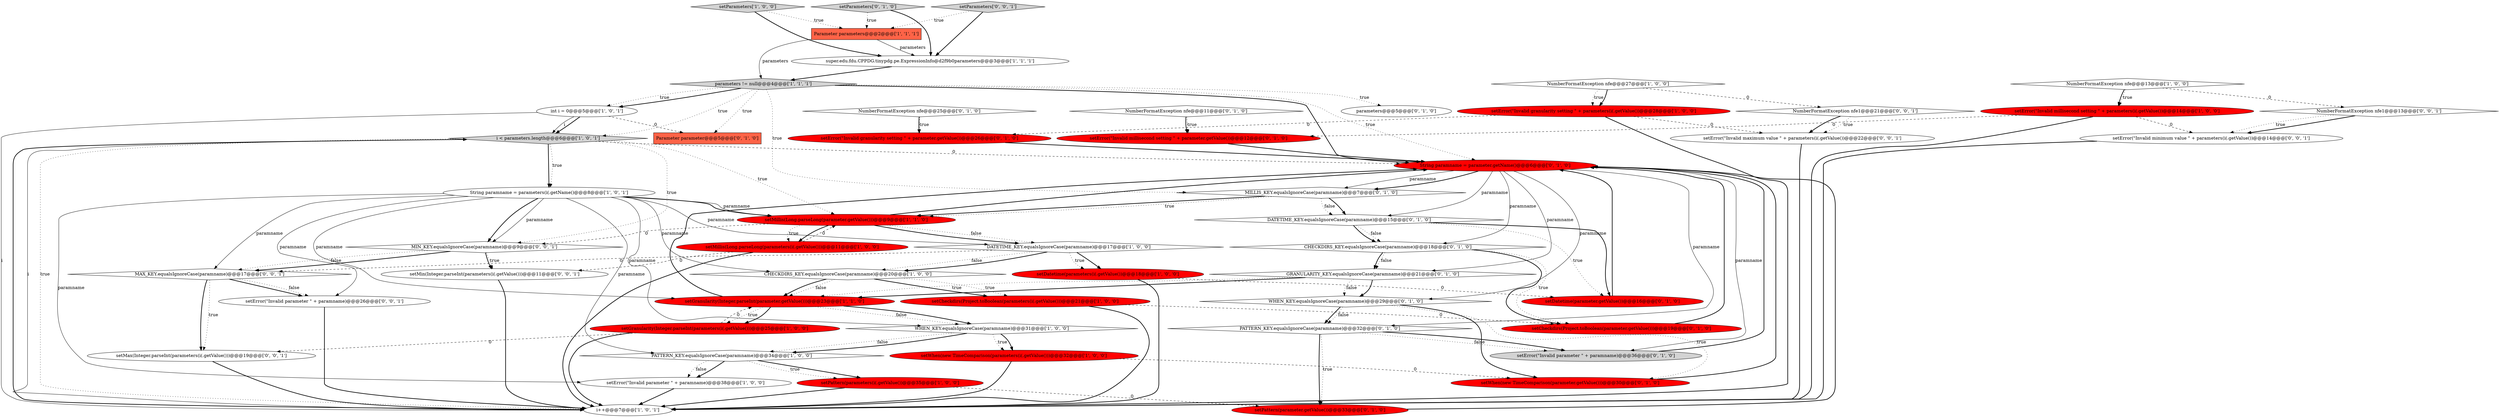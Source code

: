 digraph {
21 [style = filled, label = "i < parameters.length@@@6@@@['1', '0', '1']", fillcolor = lightgray, shape = diamond image = "AAA0AAABBB1BBB"];
27 [style = filled, label = "WHEN_KEY.equalsIgnoreCase(paramname)@@@29@@@['0', '1', '0']", fillcolor = white, shape = diamond image = "AAA0AAABBB2BBB"];
29 [style = filled, label = "String paramname = parameter.getName()@@@6@@@['0', '1', '0']", fillcolor = red, shape = ellipse image = "AAA1AAABBB2BBB"];
19 [style = filled, label = "setParameters['1', '0', '0']", fillcolor = lightgray, shape = diamond image = "AAA0AAABBB1BBB"];
6 [style = filled, label = "DATETIME_KEY.equalsIgnoreCase(paramname)@@@17@@@['1', '0', '0']", fillcolor = white, shape = diamond image = "AAA0AAABBB1BBB"];
2 [style = filled, label = "WHEN_KEY.equalsIgnoreCase(paramname)@@@31@@@['1', '0', '0']", fillcolor = white, shape = diamond image = "AAA0AAABBB1BBB"];
11 [style = filled, label = "setError(\"Invalid parameter \" + paramname)@@@38@@@['1', '0', '0']", fillcolor = white, shape = ellipse image = "AAA0AAABBB1BBB"];
9 [style = filled, label = "parameters != null@@@4@@@['1', '1', '1']", fillcolor = lightgray, shape = diamond image = "AAA0AAABBB1BBB"];
10 [style = filled, label = "setError(\"Invalid granularity setting \" + parameters(i(.getValue())@@@28@@@['1', '0', '0']", fillcolor = red, shape = ellipse image = "AAA1AAABBB1BBB"];
34 [style = filled, label = "setError(\"Invalid parameter \" + paramname)@@@36@@@['0', '1', '0']", fillcolor = lightgray, shape = ellipse image = "AAA0AAABBB2BBB"];
50 [style = filled, label = "MAX_KEY.equalsIgnoreCase(paramname)@@@17@@@['0', '0', '1']", fillcolor = white, shape = diamond image = "AAA0AAABBB3BBB"];
15 [style = filled, label = "NumberFormatException nfe@@@13@@@['1', '0', '0']", fillcolor = white, shape = diamond image = "AAA0AAABBB1BBB"];
0 [style = filled, label = "int i = 0@@@5@@@['1', '0', '1']", fillcolor = white, shape = ellipse image = "AAA0AAABBB1BBB"];
33 [style = filled, label = "setParameters['0', '1', '0']", fillcolor = lightgray, shape = diamond image = "AAA0AAABBB2BBB"];
43 [style = filled, label = "MILLIS_KEY.equalsIgnoreCase(paramname)@@@7@@@['0', '1', '0']", fillcolor = white, shape = diamond image = "AAA0AAABBB2BBB"];
8 [style = filled, label = "PATTERN_KEY.equalsIgnoreCase(paramname)@@@34@@@['1', '0', '0']", fillcolor = white, shape = diamond image = "AAA0AAABBB1BBB"];
45 [style = filled, label = "NumberFormatException nfe1@@@21@@@['0', '0', '1']", fillcolor = white, shape = diamond image = "AAA0AAABBB3BBB"];
46 [style = filled, label = "setParameters['0', '0', '1']", fillcolor = lightgray, shape = diamond image = "AAA0AAABBB3BBB"];
48 [style = filled, label = "NumberFormatException nfe1@@@13@@@['0', '0', '1']", fillcolor = white, shape = diamond image = "AAA0AAABBB3BBB"];
25 [style = filled, label = "setError(\"Invalid granularity setting \" + parameter.getValue())@@@26@@@['0', '1', '0']", fillcolor = red, shape = ellipse image = "AAA1AAABBB2BBB"];
52 [style = filled, label = "MIN_KEY.equalsIgnoreCase(paramname)@@@9@@@['0', '0', '1']", fillcolor = white, shape = diamond image = "AAA0AAABBB3BBB"];
5 [style = filled, label = "setGranularity(Integer.parseInt(parameter.getValue()))@@@23@@@['1', '1', '0']", fillcolor = red, shape = ellipse image = "AAA1AAABBB1BBB"];
24 [style = filled, label = "CHECKDIRS_KEY.equalsIgnoreCase(paramname)@@@20@@@['1', '0', '0']", fillcolor = white, shape = diamond image = "AAA0AAABBB1BBB"];
16 [style = filled, label = "setDatetime(parameters(i(.getValue())@@@18@@@['1', '0', '0']", fillcolor = red, shape = ellipse image = "AAA1AAABBB1BBB"];
47 [style = filled, label = "setError(\"Invalid maximum value \" + parameters(i(.getValue())@@@22@@@['0', '0', '1']", fillcolor = white, shape = ellipse image = "AAA0AAABBB3BBB"];
49 [style = filled, label = "setError(\"Invalid minimum value \" + parameters(i(.getValue())@@@14@@@['0', '0', '1']", fillcolor = white, shape = ellipse image = "AAA0AAABBB3BBB"];
51 [style = filled, label = "setError(\"Invalid parameter \" + paramname)@@@26@@@['0', '0', '1']", fillcolor = white, shape = ellipse image = "AAA0AAABBB3BBB"];
7 [style = filled, label = "NumberFormatException nfe@@@27@@@['1', '0', '0']", fillcolor = white, shape = diamond image = "AAA0AAABBB1BBB"];
18 [style = filled, label = "i++@@@7@@@['1', '0', '1']", fillcolor = white, shape = ellipse image = "AAA0AAABBB1BBB"];
26 [style = filled, label = "DATETIME_KEY.equalsIgnoreCase(paramname)@@@15@@@['0', '1', '0']", fillcolor = white, shape = diamond image = "AAA0AAABBB2BBB"];
4 [style = filled, label = "setMillis(Long.parseLong(parameters(i(.getValue()))@@@11@@@['1', '0', '0']", fillcolor = red, shape = ellipse image = "AAA1AAABBB1BBB"];
39 [style = filled, label = "setError(\"Invalid millisecond setting \" + parameter.getValue())@@@12@@@['0', '1', '0']", fillcolor = red, shape = ellipse image = "AAA1AAABBB2BBB"];
14 [style = filled, label = "String paramname = parameters(i(.getName()@@@8@@@['1', '0', '1']", fillcolor = white, shape = ellipse image = "AAA0AAABBB1BBB"];
30 [style = filled, label = "setDatetime(parameter.getValue())@@@16@@@['0', '1', '0']", fillcolor = red, shape = ellipse image = "AAA1AAABBB2BBB"];
20 [style = filled, label = "super.edu.fdu.CPPDG.tinypdg.pe.ExpressionInfo@d2f9b0parameters@@@3@@@['1', '1', '1']", fillcolor = white, shape = ellipse image = "AAA0AAABBB1BBB"];
40 [style = filled, label = "NumberFormatException nfe@@@11@@@['0', '1', '0']", fillcolor = white, shape = diamond image = "AAA0AAABBB2BBB"];
42 [style = filled, label = "setPattern(parameter.getValue())@@@33@@@['0', '1', '0']", fillcolor = red, shape = ellipse image = "AAA1AAABBB2BBB"];
23 [style = filled, label = "setError(\"Invalid millisecond setting \" + parameters(i(.getValue())@@@14@@@['1', '0', '0']", fillcolor = red, shape = ellipse image = "AAA1AAABBB1BBB"];
28 [style = filled, label = "parameters@@@5@@@['0', '1', '0']", fillcolor = white, shape = ellipse image = "AAA0AAABBB2BBB"];
35 [style = filled, label = "setWhen(new TimeComparison(parameter.getValue()))@@@30@@@['0', '1', '0']", fillcolor = red, shape = ellipse image = "AAA1AAABBB2BBB"];
31 [style = filled, label = "CHECKDIRS_KEY.equalsIgnoreCase(paramname)@@@18@@@['0', '1', '0']", fillcolor = white, shape = diamond image = "AAA0AAABBB2BBB"];
17 [style = filled, label = "setCheckdirs(Project.toBoolean(parameters(i(.getValue()))@@@21@@@['1', '0', '0']", fillcolor = red, shape = ellipse image = "AAA1AAABBB1BBB"];
13 [style = filled, label = "setMillis(Long.parseLong(parameter.getValue()))@@@9@@@['1', '1', '0']", fillcolor = red, shape = ellipse image = "AAA1AAABBB1BBB"];
44 [style = filled, label = "setMax(Integer.parseInt(parameters(i(.getValue()))@@@19@@@['0', '0', '1']", fillcolor = white, shape = ellipse image = "AAA0AAABBB3BBB"];
22 [style = filled, label = "setGranularity(Integer.parseInt(parameters(i(.getValue()))@@@25@@@['1', '0', '0']", fillcolor = red, shape = ellipse image = "AAA1AAABBB1BBB"];
32 [style = filled, label = "GRANULARITY_KEY.equalsIgnoreCase(paramname)@@@21@@@['0', '1', '0']", fillcolor = white, shape = diamond image = "AAA0AAABBB2BBB"];
53 [style = filled, label = "setMin(Integer.parseInt(parameters(i(.getValue()))@@@11@@@['0', '0', '1']", fillcolor = white, shape = ellipse image = "AAA0AAABBB3BBB"];
41 [style = filled, label = "NumberFormatException nfe@@@25@@@['0', '1', '0']", fillcolor = white, shape = diamond image = "AAA0AAABBB2BBB"];
36 [style = filled, label = "setCheckdirs(Project.toBoolean(parameter.getValue()))@@@19@@@['0', '1', '0']", fillcolor = red, shape = ellipse image = "AAA1AAABBB2BBB"];
12 [style = filled, label = "setWhen(new TimeComparison(parameters(i(.getValue()))@@@32@@@['1', '0', '0']", fillcolor = red, shape = ellipse image = "AAA1AAABBB1BBB"];
3 [style = filled, label = "setPattern(parameters(i(.getValue())@@@35@@@['1', '0', '0']", fillcolor = red, shape = ellipse image = "AAA1AAABBB1BBB"];
1 [style = filled, label = "Parameter parameters@@@2@@@['1', '1', '1']", fillcolor = tomato, shape = box image = "AAA0AAABBB1BBB"];
38 [style = filled, label = "PATTERN_KEY.equalsIgnoreCase(paramname)@@@32@@@['0', '1', '0']", fillcolor = white, shape = diamond image = "AAA0AAABBB2BBB"];
37 [style = filled, label = "Parameter parameter@@@5@@@['0', '1', '0']", fillcolor = tomato, shape = box image = "AAA1AAABBB2BBB"];
22->44 [style = dashed, label="0"];
40->39 [style = dotted, label="true"];
27->38 [style = bold, label=""];
26->31 [style = dotted, label="false"];
0->18 [style = solid, label="i"];
12->35 [style = dashed, label="0"];
20->9 [style = bold, label=""];
21->18 [style = dotted, label="true"];
13->6 [style = dotted, label="false"];
38->34 [style = dotted, label="false"];
36->29 [style = bold, label=""];
50->44 [style = bold, label=""];
24->17 [style = dotted, label="true"];
21->52 [style = dotted, label="true"];
9->37 [style = dotted, label="true"];
29->34 [style = solid, label="paramname"];
23->49 [style = dashed, label="0"];
43->26 [style = bold, label=""];
25->29 [style = bold, label=""];
38->42 [style = bold, label=""];
27->38 [style = dotted, label="false"];
42->29 [style = bold, label=""];
30->29 [style = bold, label=""];
29->43 [style = solid, label="paramname"];
3->18 [style = bold, label=""];
1->9 [style = solid, label="parameters"];
24->5 [style = dotted, label="false"];
5->22 [style = dotted, label="true"];
26->30 [style = dotted, label="true"];
6->50 [style = dashed, label="0"];
23->39 [style = dashed, label="0"];
52->50 [style = dotted, label="false"];
29->32 [style = solid, label="paramname"];
24->17 [style = bold, label=""];
12->18 [style = bold, label=""];
29->43 [style = bold, label=""];
44->18 [style = bold, label=""];
17->36 [style = dashed, label="0"];
0->21 [style = solid, label="i"];
9->29 [style = bold, label=""];
8->11 [style = bold, label=""];
27->35 [style = dotted, label="true"];
21->29 [style = dashed, label="0"];
13->4 [style = dotted, label="true"];
9->28 [style = dotted, label="true"];
39->29 [style = bold, label=""];
5->29 [style = bold, label=""];
31->32 [style = dotted, label="false"];
4->53 [style = dashed, label="0"];
48->49 [style = bold, label=""];
7->10 [style = dotted, label="true"];
14->24 [style = solid, label="paramname"];
19->20 [style = bold, label=""];
50->44 [style = dotted, label="true"];
14->50 [style = solid, label="paramname"];
4->18 [style = bold, label=""];
0->21 [style = bold, label=""];
32->5 [style = dotted, label="true"];
9->21 [style = dotted, label="true"];
14->52 [style = solid, label="paramname"];
11->18 [style = bold, label=""];
24->5 [style = bold, label=""];
1->20 [style = solid, label="parameters"];
43->13 [style = bold, label=""];
5->2 [style = dotted, label="false"];
6->24 [style = dotted, label="false"];
22->18 [style = bold, label=""];
22->5 [style = dashed, label="0"];
13->52 [style = dashed, label="0"];
29->38 [style = solid, label="paramname"];
49->18 [style = bold, label=""];
14->51 [style = solid, label="paramname"];
51->18 [style = bold, label=""];
2->12 [style = dotted, label="true"];
9->43 [style = dotted, label="true"];
14->52 [style = bold, label=""];
46->20 [style = bold, label=""];
21->13 [style = dotted, label="true"];
14->11 [style = solid, label="paramname"];
5->22 [style = bold, label=""];
38->42 [style = dotted, label="true"];
10->18 [style = bold, label=""];
34->29 [style = bold, label=""];
19->1 [style = dotted, label="true"];
16->18 [style = bold, label=""];
9->0 [style = dotted, label="true"];
8->11 [style = dotted, label="false"];
35->29 [style = bold, label=""];
47->18 [style = bold, label=""];
31->32 [style = bold, label=""];
41->25 [style = dotted, label="true"];
14->8 [style = solid, label="paramname"];
8->3 [style = bold, label=""];
31->36 [style = bold, label=""];
32->27 [style = bold, label=""];
6->24 [style = bold, label=""];
32->27 [style = dotted, label="false"];
15->48 [style = dashed, label="0"];
52->53 [style = dotted, label="true"];
14->13 [style = solid, label="paramname"];
8->3 [style = dotted, label="true"];
27->35 [style = bold, label=""];
14->6 [style = solid, label="paramname"];
14->5 [style = solid, label="paramname"];
26->31 [style = bold, label=""];
29->26 [style = solid, label="paramname"];
43->26 [style = dotted, label="false"];
40->39 [style = bold, label=""];
16->30 [style = dashed, label="0"];
14->2 [style = solid, label="paramname"];
7->45 [style = dashed, label="0"];
38->34 [style = bold, label=""];
2->8 [style = dotted, label="false"];
52->50 [style = bold, label=""];
3->42 [style = dashed, label="0"];
18->21 [style = bold, label=""];
14->13 [style = bold, label=""];
13->6 [style = bold, label=""];
15->23 [style = dotted, label="true"];
23->18 [style = bold, label=""];
45->47 [style = dotted, label="true"];
10->25 [style = dashed, label="0"];
21->14 [style = bold, label=""];
32->5 [style = bold, label=""];
15->23 [style = bold, label=""];
9->29 [style = dotted, label="true"];
0->37 [style = dashed, label="0"];
46->1 [style = dotted, label="true"];
9->0 [style = bold, label=""];
33->20 [style = bold, label=""];
52->53 [style = bold, label=""];
7->10 [style = bold, label=""];
53->18 [style = bold, label=""];
29->27 [style = solid, label="paramname"];
43->13 [style = dotted, label="true"];
48->49 [style = dotted, label="true"];
2->12 [style = bold, label=""];
26->30 [style = bold, label=""];
5->2 [style = bold, label=""];
13->29 [style = bold, label=""];
6->16 [style = bold, label=""];
50->51 [style = bold, label=""];
29->31 [style = solid, label="paramname"];
18->21 [style = solid, label="i"];
50->51 [style = dotted, label="false"];
21->14 [style = dotted, label="true"];
45->47 [style = bold, label=""];
33->1 [style = dotted, label="true"];
41->25 [style = bold, label=""];
4->13 [style = dashed, label="0"];
10->47 [style = dashed, label="0"];
31->36 [style = dotted, label="true"];
17->18 [style = bold, label=""];
6->16 [style = dotted, label="true"];
2->8 [style = bold, label=""];
13->4 [style = bold, label=""];
}
